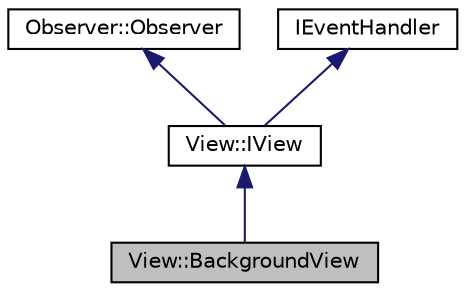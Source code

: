 digraph "View::BackgroundView"
    {
    // LATEX_PDF_SIZE
  bgcolor = "transparent";
edge [fontname = "Helvetica",fontsize = "10",labelfontname = "Helvetica",labelfontsize = "10"];
node [fontname = "Helvetica",fontsize = "10",shape = record];
Node1 [label = "View::BackgroundView",height = 0.2,width = 0.4,color = "black", fillcolor = "grey75", style = "filled", fontcolor = "black",tooltip = "Class for View of Background Entity."];
Node2 -> Node1 [dir = "back",color = "midnightblue",fontsize = "10",style = "solid",fontname = "Helvetica"];
Node2 [label = "View::IView",height = 0.2,width = 0.4,color = "black",URL = "$class_view_1_1_i_view.html",tooltip = "Abstract class for View."];
Node3 -> Node2 [dir = "back",color = "midnightblue",fontsize = "10",style = "solid",fontname = "Helvetica"];
Node3 [label = "Observer::Observer",height = 0.2,width = 0.4,color = "black",URL = "$class_observer_1_1_observer.html",tooltip = "Class for Observer of Observer pattern."];
Node4 -> Node2 [dir = "back",color = "midnightblue",fontsize = "10",style = "solid",fontname = "Helvetica"];
Node4 [label = "IEventHandler",height = 0.2,width = 0.4,color = "black",URL = "$class_i_event_handler.html",tooltip = "Abstract IEventHandler class."];
}
